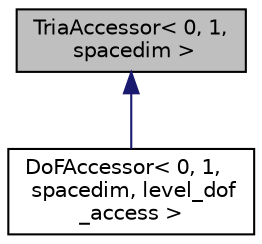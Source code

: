 digraph "TriaAccessor&lt; 0, 1, spacedim &gt;"
{
 // LATEX_PDF_SIZE
  edge [fontname="Helvetica",fontsize="10",labelfontname="Helvetica",labelfontsize="10"];
  node [fontname="Helvetica",fontsize="10",shape=record];
  Node1 [label="TriaAccessor\< 0, 1,\l spacedim \>",height=0.2,width=0.4,color="black", fillcolor="grey75", style="filled", fontcolor="black",tooltip=" "];
  Node1 -> Node2 [dir="back",color="midnightblue",fontsize="10",style="solid",fontname="Helvetica"];
  Node2 [label="DoFAccessor\< 0, 1,\l spacedim, level_dof\l_access \>",height=0.2,width=0.4,color="black", fillcolor="white", style="filled",URL="$classDoFAccessor_3_010_00_011_00_01spacedim_00_01level__dof__access_01_4.html",tooltip=" "];
}
